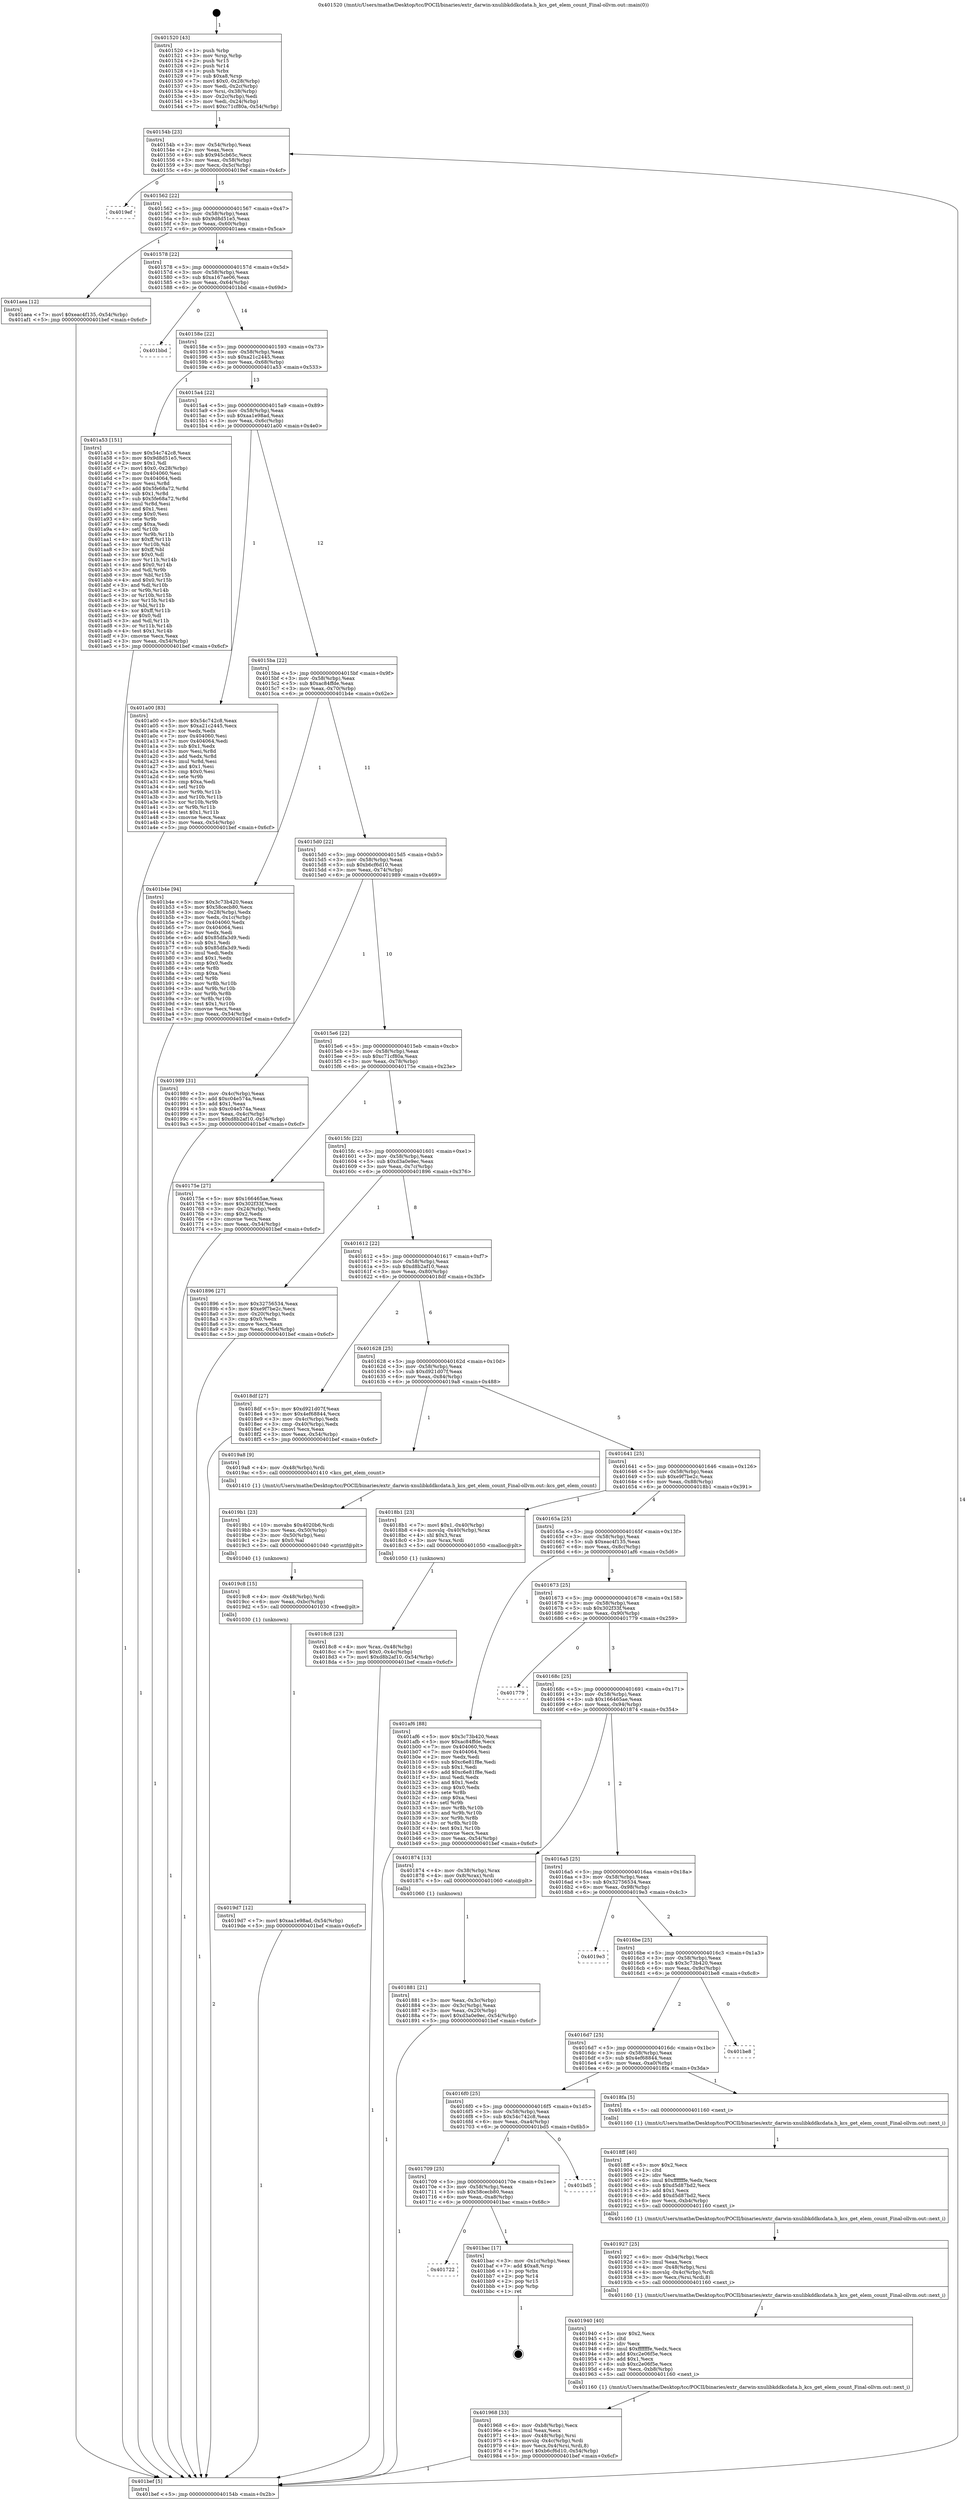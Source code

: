 digraph "0x401520" {
  label = "0x401520 (/mnt/c/Users/mathe/Desktop/tcc/POCII/binaries/extr_darwin-xnulibkddkcdata.h_kcs_get_elem_count_Final-ollvm.out::main(0))"
  labelloc = "t"
  node[shape=record]

  Entry [label="",width=0.3,height=0.3,shape=circle,fillcolor=black,style=filled]
  "0x40154b" [label="{
     0x40154b [23]\l
     | [instrs]\l
     &nbsp;&nbsp;0x40154b \<+3\>: mov -0x54(%rbp),%eax\l
     &nbsp;&nbsp;0x40154e \<+2\>: mov %eax,%ecx\l
     &nbsp;&nbsp;0x401550 \<+6\>: sub $0x945cb65c,%ecx\l
     &nbsp;&nbsp;0x401556 \<+3\>: mov %eax,-0x58(%rbp)\l
     &nbsp;&nbsp;0x401559 \<+3\>: mov %ecx,-0x5c(%rbp)\l
     &nbsp;&nbsp;0x40155c \<+6\>: je 00000000004019ef \<main+0x4cf\>\l
  }"]
  "0x4019ef" [label="{
     0x4019ef\l
  }", style=dashed]
  "0x401562" [label="{
     0x401562 [22]\l
     | [instrs]\l
     &nbsp;&nbsp;0x401562 \<+5\>: jmp 0000000000401567 \<main+0x47\>\l
     &nbsp;&nbsp;0x401567 \<+3\>: mov -0x58(%rbp),%eax\l
     &nbsp;&nbsp;0x40156a \<+5\>: sub $0x9d8d51e5,%eax\l
     &nbsp;&nbsp;0x40156f \<+3\>: mov %eax,-0x60(%rbp)\l
     &nbsp;&nbsp;0x401572 \<+6\>: je 0000000000401aea \<main+0x5ca\>\l
  }"]
  Exit [label="",width=0.3,height=0.3,shape=circle,fillcolor=black,style=filled,peripheries=2]
  "0x401aea" [label="{
     0x401aea [12]\l
     | [instrs]\l
     &nbsp;&nbsp;0x401aea \<+7\>: movl $0xeac4f135,-0x54(%rbp)\l
     &nbsp;&nbsp;0x401af1 \<+5\>: jmp 0000000000401bef \<main+0x6cf\>\l
  }"]
  "0x401578" [label="{
     0x401578 [22]\l
     | [instrs]\l
     &nbsp;&nbsp;0x401578 \<+5\>: jmp 000000000040157d \<main+0x5d\>\l
     &nbsp;&nbsp;0x40157d \<+3\>: mov -0x58(%rbp),%eax\l
     &nbsp;&nbsp;0x401580 \<+5\>: sub $0xa167ae06,%eax\l
     &nbsp;&nbsp;0x401585 \<+3\>: mov %eax,-0x64(%rbp)\l
     &nbsp;&nbsp;0x401588 \<+6\>: je 0000000000401bbd \<main+0x69d\>\l
  }"]
  "0x401722" [label="{
     0x401722\l
  }", style=dashed]
  "0x401bbd" [label="{
     0x401bbd\l
  }", style=dashed]
  "0x40158e" [label="{
     0x40158e [22]\l
     | [instrs]\l
     &nbsp;&nbsp;0x40158e \<+5\>: jmp 0000000000401593 \<main+0x73\>\l
     &nbsp;&nbsp;0x401593 \<+3\>: mov -0x58(%rbp),%eax\l
     &nbsp;&nbsp;0x401596 \<+5\>: sub $0xa21c2445,%eax\l
     &nbsp;&nbsp;0x40159b \<+3\>: mov %eax,-0x68(%rbp)\l
     &nbsp;&nbsp;0x40159e \<+6\>: je 0000000000401a53 \<main+0x533\>\l
  }"]
  "0x401bac" [label="{
     0x401bac [17]\l
     | [instrs]\l
     &nbsp;&nbsp;0x401bac \<+3\>: mov -0x1c(%rbp),%eax\l
     &nbsp;&nbsp;0x401baf \<+7\>: add $0xa8,%rsp\l
     &nbsp;&nbsp;0x401bb6 \<+1\>: pop %rbx\l
     &nbsp;&nbsp;0x401bb7 \<+2\>: pop %r14\l
     &nbsp;&nbsp;0x401bb9 \<+2\>: pop %r15\l
     &nbsp;&nbsp;0x401bbb \<+1\>: pop %rbp\l
     &nbsp;&nbsp;0x401bbc \<+1\>: ret\l
  }"]
  "0x401a53" [label="{
     0x401a53 [151]\l
     | [instrs]\l
     &nbsp;&nbsp;0x401a53 \<+5\>: mov $0x54c742c8,%eax\l
     &nbsp;&nbsp;0x401a58 \<+5\>: mov $0x9d8d51e5,%ecx\l
     &nbsp;&nbsp;0x401a5d \<+2\>: mov $0x1,%dl\l
     &nbsp;&nbsp;0x401a5f \<+7\>: movl $0x0,-0x28(%rbp)\l
     &nbsp;&nbsp;0x401a66 \<+7\>: mov 0x404060,%esi\l
     &nbsp;&nbsp;0x401a6d \<+7\>: mov 0x404064,%edi\l
     &nbsp;&nbsp;0x401a74 \<+3\>: mov %esi,%r8d\l
     &nbsp;&nbsp;0x401a77 \<+7\>: add $0x5fe68a72,%r8d\l
     &nbsp;&nbsp;0x401a7e \<+4\>: sub $0x1,%r8d\l
     &nbsp;&nbsp;0x401a82 \<+7\>: sub $0x5fe68a72,%r8d\l
     &nbsp;&nbsp;0x401a89 \<+4\>: imul %r8d,%esi\l
     &nbsp;&nbsp;0x401a8d \<+3\>: and $0x1,%esi\l
     &nbsp;&nbsp;0x401a90 \<+3\>: cmp $0x0,%esi\l
     &nbsp;&nbsp;0x401a93 \<+4\>: sete %r9b\l
     &nbsp;&nbsp;0x401a97 \<+3\>: cmp $0xa,%edi\l
     &nbsp;&nbsp;0x401a9a \<+4\>: setl %r10b\l
     &nbsp;&nbsp;0x401a9e \<+3\>: mov %r9b,%r11b\l
     &nbsp;&nbsp;0x401aa1 \<+4\>: xor $0xff,%r11b\l
     &nbsp;&nbsp;0x401aa5 \<+3\>: mov %r10b,%bl\l
     &nbsp;&nbsp;0x401aa8 \<+3\>: xor $0xff,%bl\l
     &nbsp;&nbsp;0x401aab \<+3\>: xor $0x0,%dl\l
     &nbsp;&nbsp;0x401aae \<+3\>: mov %r11b,%r14b\l
     &nbsp;&nbsp;0x401ab1 \<+4\>: and $0x0,%r14b\l
     &nbsp;&nbsp;0x401ab5 \<+3\>: and %dl,%r9b\l
     &nbsp;&nbsp;0x401ab8 \<+3\>: mov %bl,%r15b\l
     &nbsp;&nbsp;0x401abb \<+4\>: and $0x0,%r15b\l
     &nbsp;&nbsp;0x401abf \<+3\>: and %dl,%r10b\l
     &nbsp;&nbsp;0x401ac2 \<+3\>: or %r9b,%r14b\l
     &nbsp;&nbsp;0x401ac5 \<+3\>: or %r10b,%r15b\l
     &nbsp;&nbsp;0x401ac8 \<+3\>: xor %r15b,%r14b\l
     &nbsp;&nbsp;0x401acb \<+3\>: or %bl,%r11b\l
     &nbsp;&nbsp;0x401ace \<+4\>: xor $0xff,%r11b\l
     &nbsp;&nbsp;0x401ad2 \<+3\>: or $0x0,%dl\l
     &nbsp;&nbsp;0x401ad5 \<+3\>: and %dl,%r11b\l
     &nbsp;&nbsp;0x401ad8 \<+3\>: or %r11b,%r14b\l
     &nbsp;&nbsp;0x401adb \<+4\>: test $0x1,%r14b\l
     &nbsp;&nbsp;0x401adf \<+3\>: cmovne %ecx,%eax\l
     &nbsp;&nbsp;0x401ae2 \<+3\>: mov %eax,-0x54(%rbp)\l
     &nbsp;&nbsp;0x401ae5 \<+5\>: jmp 0000000000401bef \<main+0x6cf\>\l
  }"]
  "0x4015a4" [label="{
     0x4015a4 [22]\l
     | [instrs]\l
     &nbsp;&nbsp;0x4015a4 \<+5\>: jmp 00000000004015a9 \<main+0x89\>\l
     &nbsp;&nbsp;0x4015a9 \<+3\>: mov -0x58(%rbp),%eax\l
     &nbsp;&nbsp;0x4015ac \<+5\>: sub $0xaa1e98ad,%eax\l
     &nbsp;&nbsp;0x4015b1 \<+3\>: mov %eax,-0x6c(%rbp)\l
     &nbsp;&nbsp;0x4015b4 \<+6\>: je 0000000000401a00 \<main+0x4e0\>\l
  }"]
  "0x401709" [label="{
     0x401709 [25]\l
     | [instrs]\l
     &nbsp;&nbsp;0x401709 \<+5\>: jmp 000000000040170e \<main+0x1ee\>\l
     &nbsp;&nbsp;0x40170e \<+3\>: mov -0x58(%rbp),%eax\l
     &nbsp;&nbsp;0x401711 \<+5\>: sub $0x58cecb80,%eax\l
     &nbsp;&nbsp;0x401716 \<+6\>: mov %eax,-0xa8(%rbp)\l
     &nbsp;&nbsp;0x40171c \<+6\>: je 0000000000401bac \<main+0x68c\>\l
  }"]
  "0x401a00" [label="{
     0x401a00 [83]\l
     | [instrs]\l
     &nbsp;&nbsp;0x401a00 \<+5\>: mov $0x54c742c8,%eax\l
     &nbsp;&nbsp;0x401a05 \<+5\>: mov $0xa21c2445,%ecx\l
     &nbsp;&nbsp;0x401a0a \<+2\>: xor %edx,%edx\l
     &nbsp;&nbsp;0x401a0c \<+7\>: mov 0x404060,%esi\l
     &nbsp;&nbsp;0x401a13 \<+7\>: mov 0x404064,%edi\l
     &nbsp;&nbsp;0x401a1a \<+3\>: sub $0x1,%edx\l
     &nbsp;&nbsp;0x401a1d \<+3\>: mov %esi,%r8d\l
     &nbsp;&nbsp;0x401a20 \<+3\>: add %edx,%r8d\l
     &nbsp;&nbsp;0x401a23 \<+4\>: imul %r8d,%esi\l
     &nbsp;&nbsp;0x401a27 \<+3\>: and $0x1,%esi\l
     &nbsp;&nbsp;0x401a2a \<+3\>: cmp $0x0,%esi\l
     &nbsp;&nbsp;0x401a2d \<+4\>: sete %r9b\l
     &nbsp;&nbsp;0x401a31 \<+3\>: cmp $0xa,%edi\l
     &nbsp;&nbsp;0x401a34 \<+4\>: setl %r10b\l
     &nbsp;&nbsp;0x401a38 \<+3\>: mov %r9b,%r11b\l
     &nbsp;&nbsp;0x401a3b \<+3\>: and %r10b,%r11b\l
     &nbsp;&nbsp;0x401a3e \<+3\>: xor %r10b,%r9b\l
     &nbsp;&nbsp;0x401a41 \<+3\>: or %r9b,%r11b\l
     &nbsp;&nbsp;0x401a44 \<+4\>: test $0x1,%r11b\l
     &nbsp;&nbsp;0x401a48 \<+3\>: cmovne %ecx,%eax\l
     &nbsp;&nbsp;0x401a4b \<+3\>: mov %eax,-0x54(%rbp)\l
     &nbsp;&nbsp;0x401a4e \<+5\>: jmp 0000000000401bef \<main+0x6cf\>\l
  }"]
  "0x4015ba" [label="{
     0x4015ba [22]\l
     | [instrs]\l
     &nbsp;&nbsp;0x4015ba \<+5\>: jmp 00000000004015bf \<main+0x9f\>\l
     &nbsp;&nbsp;0x4015bf \<+3\>: mov -0x58(%rbp),%eax\l
     &nbsp;&nbsp;0x4015c2 \<+5\>: sub $0xac84ffde,%eax\l
     &nbsp;&nbsp;0x4015c7 \<+3\>: mov %eax,-0x70(%rbp)\l
     &nbsp;&nbsp;0x4015ca \<+6\>: je 0000000000401b4e \<main+0x62e\>\l
  }"]
  "0x401bd5" [label="{
     0x401bd5\l
  }", style=dashed]
  "0x401b4e" [label="{
     0x401b4e [94]\l
     | [instrs]\l
     &nbsp;&nbsp;0x401b4e \<+5\>: mov $0x3c73b420,%eax\l
     &nbsp;&nbsp;0x401b53 \<+5\>: mov $0x58cecb80,%ecx\l
     &nbsp;&nbsp;0x401b58 \<+3\>: mov -0x28(%rbp),%edx\l
     &nbsp;&nbsp;0x401b5b \<+3\>: mov %edx,-0x1c(%rbp)\l
     &nbsp;&nbsp;0x401b5e \<+7\>: mov 0x404060,%edx\l
     &nbsp;&nbsp;0x401b65 \<+7\>: mov 0x404064,%esi\l
     &nbsp;&nbsp;0x401b6c \<+2\>: mov %edx,%edi\l
     &nbsp;&nbsp;0x401b6e \<+6\>: add $0x85dfa3d9,%edi\l
     &nbsp;&nbsp;0x401b74 \<+3\>: sub $0x1,%edi\l
     &nbsp;&nbsp;0x401b77 \<+6\>: sub $0x85dfa3d9,%edi\l
     &nbsp;&nbsp;0x401b7d \<+3\>: imul %edi,%edx\l
     &nbsp;&nbsp;0x401b80 \<+3\>: and $0x1,%edx\l
     &nbsp;&nbsp;0x401b83 \<+3\>: cmp $0x0,%edx\l
     &nbsp;&nbsp;0x401b86 \<+4\>: sete %r8b\l
     &nbsp;&nbsp;0x401b8a \<+3\>: cmp $0xa,%esi\l
     &nbsp;&nbsp;0x401b8d \<+4\>: setl %r9b\l
     &nbsp;&nbsp;0x401b91 \<+3\>: mov %r8b,%r10b\l
     &nbsp;&nbsp;0x401b94 \<+3\>: and %r9b,%r10b\l
     &nbsp;&nbsp;0x401b97 \<+3\>: xor %r9b,%r8b\l
     &nbsp;&nbsp;0x401b9a \<+3\>: or %r8b,%r10b\l
     &nbsp;&nbsp;0x401b9d \<+4\>: test $0x1,%r10b\l
     &nbsp;&nbsp;0x401ba1 \<+3\>: cmovne %ecx,%eax\l
     &nbsp;&nbsp;0x401ba4 \<+3\>: mov %eax,-0x54(%rbp)\l
     &nbsp;&nbsp;0x401ba7 \<+5\>: jmp 0000000000401bef \<main+0x6cf\>\l
  }"]
  "0x4015d0" [label="{
     0x4015d0 [22]\l
     | [instrs]\l
     &nbsp;&nbsp;0x4015d0 \<+5\>: jmp 00000000004015d5 \<main+0xb5\>\l
     &nbsp;&nbsp;0x4015d5 \<+3\>: mov -0x58(%rbp),%eax\l
     &nbsp;&nbsp;0x4015d8 \<+5\>: sub $0xb6cf6d10,%eax\l
     &nbsp;&nbsp;0x4015dd \<+3\>: mov %eax,-0x74(%rbp)\l
     &nbsp;&nbsp;0x4015e0 \<+6\>: je 0000000000401989 \<main+0x469\>\l
  }"]
  "0x4019d7" [label="{
     0x4019d7 [12]\l
     | [instrs]\l
     &nbsp;&nbsp;0x4019d7 \<+7\>: movl $0xaa1e98ad,-0x54(%rbp)\l
     &nbsp;&nbsp;0x4019de \<+5\>: jmp 0000000000401bef \<main+0x6cf\>\l
  }"]
  "0x401989" [label="{
     0x401989 [31]\l
     | [instrs]\l
     &nbsp;&nbsp;0x401989 \<+3\>: mov -0x4c(%rbp),%eax\l
     &nbsp;&nbsp;0x40198c \<+5\>: add $0xc04e574a,%eax\l
     &nbsp;&nbsp;0x401991 \<+3\>: add $0x1,%eax\l
     &nbsp;&nbsp;0x401994 \<+5\>: sub $0xc04e574a,%eax\l
     &nbsp;&nbsp;0x401999 \<+3\>: mov %eax,-0x4c(%rbp)\l
     &nbsp;&nbsp;0x40199c \<+7\>: movl $0xd8b2af10,-0x54(%rbp)\l
     &nbsp;&nbsp;0x4019a3 \<+5\>: jmp 0000000000401bef \<main+0x6cf\>\l
  }"]
  "0x4015e6" [label="{
     0x4015e6 [22]\l
     | [instrs]\l
     &nbsp;&nbsp;0x4015e6 \<+5\>: jmp 00000000004015eb \<main+0xcb\>\l
     &nbsp;&nbsp;0x4015eb \<+3\>: mov -0x58(%rbp),%eax\l
     &nbsp;&nbsp;0x4015ee \<+5\>: sub $0xc71cf80a,%eax\l
     &nbsp;&nbsp;0x4015f3 \<+3\>: mov %eax,-0x78(%rbp)\l
     &nbsp;&nbsp;0x4015f6 \<+6\>: je 000000000040175e \<main+0x23e\>\l
  }"]
  "0x4019c8" [label="{
     0x4019c8 [15]\l
     | [instrs]\l
     &nbsp;&nbsp;0x4019c8 \<+4\>: mov -0x48(%rbp),%rdi\l
     &nbsp;&nbsp;0x4019cc \<+6\>: mov %eax,-0xbc(%rbp)\l
     &nbsp;&nbsp;0x4019d2 \<+5\>: call 0000000000401030 \<free@plt\>\l
     | [calls]\l
     &nbsp;&nbsp;0x401030 \{1\} (unknown)\l
  }"]
  "0x40175e" [label="{
     0x40175e [27]\l
     | [instrs]\l
     &nbsp;&nbsp;0x40175e \<+5\>: mov $0x166465ae,%eax\l
     &nbsp;&nbsp;0x401763 \<+5\>: mov $0x302f33f,%ecx\l
     &nbsp;&nbsp;0x401768 \<+3\>: mov -0x24(%rbp),%edx\l
     &nbsp;&nbsp;0x40176b \<+3\>: cmp $0x2,%edx\l
     &nbsp;&nbsp;0x40176e \<+3\>: cmovne %ecx,%eax\l
     &nbsp;&nbsp;0x401771 \<+3\>: mov %eax,-0x54(%rbp)\l
     &nbsp;&nbsp;0x401774 \<+5\>: jmp 0000000000401bef \<main+0x6cf\>\l
  }"]
  "0x4015fc" [label="{
     0x4015fc [22]\l
     | [instrs]\l
     &nbsp;&nbsp;0x4015fc \<+5\>: jmp 0000000000401601 \<main+0xe1\>\l
     &nbsp;&nbsp;0x401601 \<+3\>: mov -0x58(%rbp),%eax\l
     &nbsp;&nbsp;0x401604 \<+5\>: sub $0xd3a0e9ec,%eax\l
     &nbsp;&nbsp;0x401609 \<+3\>: mov %eax,-0x7c(%rbp)\l
     &nbsp;&nbsp;0x40160c \<+6\>: je 0000000000401896 \<main+0x376\>\l
  }"]
  "0x401bef" [label="{
     0x401bef [5]\l
     | [instrs]\l
     &nbsp;&nbsp;0x401bef \<+5\>: jmp 000000000040154b \<main+0x2b\>\l
  }"]
  "0x401520" [label="{
     0x401520 [43]\l
     | [instrs]\l
     &nbsp;&nbsp;0x401520 \<+1\>: push %rbp\l
     &nbsp;&nbsp;0x401521 \<+3\>: mov %rsp,%rbp\l
     &nbsp;&nbsp;0x401524 \<+2\>: push %r15\l
     &nbsp;&nbsp;0x401526 \<+2\>: push %r14\l
     &nbsp;&nbsp;0x401528 \<+1\>: push %rbx\l
     &nbsp;&nbsp;0x401529 \<+7\>: sub $0xa8,%rsp\l
     &nbsp;&nbsp;0x401530 \<+7\>: movl $0x0,-0x28(%rbp)\l
     &nbsp;&nbsp;0x401537 \<+3\>: mov %edi,-0x2c(%rbp)\l
     &nbsp;&nbsp;0x40153a \<+4\>: mov %rsi,-0x38(%rbp)\l
     &nbsp;&nbsp;0x40153e \<+3\>: mov -0x2c(%rbp),%edi\l
     &nbsp;&nbsp;0x401541 \<+3\>: mov %edi,-0x24(%rbp)\l
     &nbsp;&nbsp;0x401544 \<+7\>: movl $0xc71cf80a,-0x54(%rbp)\l
  }"]
  "0x4019b1" [label="{
     0x4019b1 [23]\l
     | [instrs]\l
     &nbsp;&nbsp;0x4019b1 \<+10\>: movabs $0x4020b6,%rdi\l
     &nbsp;&nbsp;0x4019bb \<+3\>: mov %eax,-0x50(%rbp)\l
     &nbsp;&nbsp;0x4019be \<+3\>: mov -0x50(%rbp),%esi\l
     &nbsp;&nbsp;0x4019c1 \<+2\>: mov $0x0,%al\l
     &nbsp;&nbsp;0x4019c3 \<+5\>: call 0000000000401040 \<printf@plt\>\l
     | [calls]\l
     &nbsp;&nbsp;0x401040 \{1\} (unknown)\l
  }"]
  "0x401896" [label="{
     0x401896 [27]\l
     | [instrs]\l
     &nbsp;&nbsp;0x401896 \<+5\>: mov $0x32756534,%eax\l
     &nbsp;&nbsp;0x40189b \<+5\>: mov $0xe9f7be2c,%ecx\l
     &nbsp;&nbsp;0x4018a0 \<+3\>: mov -0x20(%rbp),%edx\l
     &nbsp;&nbsp;0x4018a3 \<+3\>: cmp $0x0,%edx\l
     &nbsp;&nbsp;0x4018a6 \<+3\>: cmove %ecx,%eax\l
     &nbsp;&nbsp;0x4018a9 \<+3\>: mov %eax,-0x54(%rbp)\l
     &nbsp;&nbsp;0x4018ac \<+5\>: jmp 0000000000401bef \<main+0x6cf\>\l
  }"]
  "0x401612" [label="{
     0x401612 [22]\l
     | [instrs]\l
     &nbsp;&nbsp;0x401612 \<+5\>: jmp 0000000000401617 \<main+0xf7\>\l
     &nbsp;&nbsp;0x401617 \<+3\>: mov -0x58(%rbp),%eax\l
     &nbsp;&nbsp;0x40161a \<+5\>: sub $0xd8b2af10,%eax\l
     &nbsp;&nbsp;0x40161f \<+3\>: mov %eax,-0x80(%rbp)\l
     &nbsp;&nbsp;0x401622 \<+6\>: je 00000000004018df \<main+0x3bf\>\l
  }"]
  "0x401968" [label="{
     0x401968 [33]\l
     | [instrs]\l
     &nbsp;&nbsp;0x401968 \<+6\>: mov -0xb8(%rbp),%ecx\l
     &nbsp;&nbsp;0x40196e \<+3\>: imul %eax,%ecx\l
     &nbsp;&nbsp;0x401971 \<+4\>: mov -0x48(%rbp),%rsi\l
     &nbsp;&nbsp;0x401975 \<+4\>: movslq -0x4c(%rbp),%rdi\l
     &nbsp;&nbsp;0x401979 \<+4\>: mov %ecx,0x4(%rsi,%rdi,8)\l
     &nbsp;&nbsp;0x40197d \<+7\>: movl $0xb6cf6d10,-0x54(%rbp)\l
     &nbsp;&nbsp;0x401984 \<+5\>: jmp 0000000000401bef \<main+0x6cf\>\l
  }"]
  "0x4018df" [label="{
     0x4018df [27]\l
     | [instrs]\l
     &nbsp;&nbsp;0x4018df \<+5\>: mov $0xd921d07f,%eax\l
     &nbsp;&nbsp;0x4018e4 \<+5\>: mov $0x4ef68844,%ecx\l
     &nbsp;&nbsp;0x4018e9 \<+3\>: mov -0x4c(%rbp),%edx\l
     &nbsp;&nbsp;0x4018ec \<+3\>: cmp -0x40(%rbp),%edx\l
     &nbsp;&nbsp;0x4018ef \<+3\>: cmovl %ecx,%eax\l
     &nbsp;&nbsp;0x4018f2 \<+3\>: mov %eax,-0x54(%rbp)\l
     &nbsp;&nbsp;0x4018f5 \<+5\>: jmp 0000000000401bef \<main+0x6cf\>\l
  }"]
  "0x401628" [label="{
     0x401628 [25]\l
     | [instrs]\l
     &nbsp;&nbsp;0x401628 \<+5\>: jmp 000000000040162d \<main+0x10d\>\l
     &nbsp;&nbsp;0x40162d \<+3\>: mov -0x58(%rbp),%eax\l
     &nbsp;&nbsp;0x401630 \<+5\>: sub $0xd921d07f,%eax\l
     &nbsp;&nbsp;0x401635 \<+6\>: mov %eax,-0x84(%rbp)\l
     &nbsp;&nbsp;0x40163b \<+6\>: je 00000000004019a8 \<main+0x488\>\l
  }"]
  "0x401940" [label="{
     0x401940 [40]\l
     | [instrs]\l
     &nbsp;&nbsp;0x401940 \<+5\>: mov $0x2,%ecx\l
     &nbsp;&nbsp;0x401945 \<+1\>: cltd\l
     &nbsp;&nbsp;0x401946 \<+2\>: idiv %ecx\l
     &nbsp;&nbsp;0x401948 \<+6\>: imul $0xfffffffe,%edx,%ecx\l
     &nbsp;&nbsp;0x40194e \<+6\>: add $0xc2e06f5e,%ecx\l
     &nbsp;&nbsp;0x401954 \<+3\>: add $0x1,%ecx\l
     &nbsp;&nbsp;0x401957 \<+6\>: sub $0xc2e06f5e,%ecx\l
     &nbsp;&nbsp;0x40195d \<+6\>: mov %ecx,-0xb8(%rbp)\l
     &nbsp;&nbsp;0x401963 \<+5\>: call 0000000000401160 \<next_i\>\l
     | [calls]\l
     &nbsp;&nbsp;0x401160 \{1\} (/mnt/c/Users/mathe/Desktop/tcc/POCII/binaries/extr_darwin-xnulibkddkcdata.h_kcs_get_elem_count_Final-ollvm.out::next_i)\l
  }"]
  "0x4019a8" [label="{
     0x4019a8 [9]\l
     | [instrs]\l
     &nbsp;&nbsp;0x4019a8 \<+4\>: mov -0x48(%rbp),%rdi\l
     &nbsp;&nbsp;0x4019ac \<+5\>: call 0000000000401410 \<kcs_get_elem_count\>\l
     | [calls]\l
     &nbsp;&nbsp;0x401410 \{1\} (/mnt/c/Users/mathe/Desktop/tcc/POCII/binaries/extr_darwin-xnulibkddkcdata.h_kcs_get_elem_count_Final-ollvm.out::kcs_get_elem_count)\l
  }"]
  "0x401641" [label="{
     0x401641 [25]\l
     | [instrs]\l
     &nbsp;&nbsp;0x401641 \<+5\>: jmp 0000000000401646 \<main+0x126\>\l
     &nbsp;&nbsp;0x401646 \<+3\>: mov -0x58(%rbp),%eax\l
     &nbsp;&nbsp;0x401649 \<+5\>: sub $0xe9f7be2c,%eax\l
     &nbsp;&nbsp;0x40164e \<+6\>: mov %eax,-0x88(%rbp)\l
     &nbsp;&nbsp;0x401654 \<+6\>: je 00000000004018b1 \<main+0x391\>\l
  }"]
  "0x401927" [label="{
     0x401927 [25]\l
     | [instrs]\l
     &nbsp;&nbsp;0x401927 \<+6\>: mov -0xb4(%rbp),%ecx\l
     &nbsp;&nbsp;0x40192d \<+3\>: imul %eax,%ecx\l
     &nbsp;&nbsp;0x401930 \<+4\>: mov -0x48(%rbp),%rsi\l
     &nbsp;&nbsp;0x401934 \<+4\>: movslq -0x4c(%rbp),%rdi\l
     &nbsp;&nbsp;0x401938 \<+3\>: mov %ecx,(%rsi,%rdi,8)\l
     &nbsp;&nbsp;0x40193b \<+5\>: call 0000000000401160 \<next_i\>\l
     | [calls]\l
     &nbsp;&nbsp;0x401160 \{1\} (/mnt/c/Users/mathe/Desktop/tcc/POCII/binaries/extr_darwin-xnulibkddkcdata.h_kcs_get_elem_count_Final-ollvm.out::next_i)\l
  }"]
  "0x4018b1" [label="{
     0x4018b1 [23]\l
     | [instrs]\l
     &nbsp;&nbsp;0x4018b1 \<+7\>: movl $0x1,-0x40(%rbp)\l
     &nbsp;&nbsp;0x4018b8 \<+4\>: movslq -0x40(%rbp),%rax\l
     &nbsp;&nbsp;0x4018bc \<+4\>: shl $0x3,%rax\l
     &nbsp;&nbsp;0x4018c0 \<+3\>: mov %rax,%rdi\l
     &nbsp;&nbsp;0x4018c3 \<+5\>: call 0000000000401050 \<malloc@plt\>\l
     | [calls]\l
     &nbsp;&nbsp;0x401050 \{1\} (unknown)\l
  }"]
  "0x40165a" [label="{
     0x40165a [25]\l
     | [instrs]\l
     &nbsp;&nbsp;0x40165a \<+5\>: jmp 000000000040165f \<main+0x13f\>\l
     &nbsp;&nbsp;0x40165f \<+3\>: mov -0x58(%rbp),%eax\l
     &nbsp;&nbsp;0x401662 \<+5\>: sub $0xeac4f135,%eax\l
     &nbsp;&nbsp;0x401667 \<+6\>: mov %eax,-0x8c(%rbp)\l
     &nbsp;&nbsp;0x40166d \<+6\>: je 0000000000401af6 \<main+0x5d6\>\l
  }"]
  "0x4018ff" [label="{
     0x4018ff [40]\l
     | [instrs]\l
     &nbsp;&nbsp;0x4018ff \<+5\>: mov $0x2,%ecx\l
     &nbsp;&nbsp;0x401904 \<+1\>: cltd\l
     &nbsp;&nbsp;0x401905 \<+2\>: idiv %ecx\l
     &nbsp;&nbsp;0x401907 \<+6\>: imul $0xfffffffe,%edx,%ecx\l
     &nbsp;&nbsp;0x40190d \<+6\>: sub $0xd5d87bd2,%ecx\l
     &nbsp;&nbsp;0x401913 \<+3\>: add $0x1,%ecx\l
     &nbsp;&nbsp;0x401916 \<+6\>: add $0xd5d87bd2,%ecx\l
     &nbsp;&nbsp;0x40191c \<+6\>: mov %ecx,-0xb4(%rbp)\l
     &nbsp;&nbsp;0x401922 \<+5\>: call 0000000000401160 \<next_i\>\l
     | [calls]\l
     &nbsp;&nbsp;0x401160 \{1\} (/mnt/c/Users/mathe/Desktop/tcc/POCII/binaries/extr_darwin-xnulibkddkcdata.h_kcs_get_elem_count_Final-ollvm.out::next_i)\l
  }"]
  "0x401af6" [label="{
     0x401af6 [88]\l
     | [instrs]\l
     &nbsp;&nbsp;0x401af6 \<+5\>: mov $0x3c73b420,%eax\l
     &nbsp;&nbsp;0x401afb \<+5\>: mov $0xac84ffde,%ecx\l
     &nbsp;&nbsp;0x401b00 \<+7\>: mov 0x404060,%edx\l
     &nbsp;&nbsp;0x401b07 \<+7\>: mov 0x404064,%esi\l
     &nbsp;&nbsp;0x401b0e \<+2\>: mov %edx,%edi\l
     &nbsp;&nbsp;0x401b10 \<+6\>: sub $0xc6e81f8e,%edi\l
     &nbsp;&nbsp;0x401b16 \<+3\>: sub $0x1,%edi\l
     &nbsp;&nbsp;0x401b19 \<+6\>: add $0xc6e81f8e,%edi\l
     &nbsp;&nbsp;0x401b1f \<+3\>: imul %edi,%edx\l
     &nbsp;&nbsp;0x401b22 \<+3\>: and $0x1,%edx\l
     &nbsp;&nbsp;0x401b25 \<+3\>: cmp $0x0,%edx\l
     &nbsp;&nbsp;0x401b28 \<+4\>: sete %r8b\l
     &nbsp;&nbsp;0x401b2c \<+3\>: cmp $0xa,%esi\l
     &nbsp;&nbsp;0x401b2f \<+4\>: setl %r9b\l
     &nbsp;&nbsp;0x401b33 \<+3\>: mov %r8b,%r10b\l
     &nbsp;&nbsp;0x401b36 \<+3\>: and %r9b,%r10b\l
     &nbsp;&nbsp;0x401b39 \<+3\>: xor %r9b,%r8b\l
     &nbsp;&nbsp;0x401b3c \<+3\>: or %r8b,%r10b\l
     &nbsp;&nbsp;0x401b3f \<+4\>: test $0x1,%r10b\l
     &nbsp;&nbsp;0x401b43 \<+3\>: cmovne %ecx,%eax\l
     &nbsp;&nbsp;0x401b46 \<+3\>: mov %eax,-0x54(%rbp)\l
     &nbsp;&nbsp;0x401b49 \<+5\>: jmp 0000000000401bef \<main+0x6cf\>\l
  }"]
  "0x401673" [label="{
     0x401673 [25]\l
     | [instrs]\l
     &nbsp;&nbsp;0x401673 \<+5\>: jmp 0000000000401678 \<main+0x158\>\l
     &nbsp;&nbsp;0x401678 \<+3\>: mov -0x58(%rbp),%eax\l
     &nbsp;&nbsp;0x40167b \<+5\>: sub $0x302f33f,%eax\l
     &nbsp;&nbsp;0x401680 \<+6\>: mov %eax,-0x90(%rbp)\l
     &nbsp;&nbsp;0x401686 \<+6\>: je 0000000000401779 \<main+0x259\>\l
  }"]
  "0x4016f0" [label="{
     0x4016f0 [25]\l
     | [instrs]\l
     &nbsp;&nbsp;0x4016f0 \<+5\>: jmp 00000000004016f5 \<main+0x1d5\>\l
     &nbsp;&nbsp;0x4016f5 \<+3\>: mov -0x58(%rbp),%eax\l
     &nbsp;&nbsp;0x4016f8 \<+5\>: sub $0x54c742c8,%eax\l
     &nbsp;&nbsp;0x4016fd \<+6\>: mov %eax,-0xa4(%rbp)\l
     &nbsp;&nbsp;0x401703 \<+6\>: je 0000000000401bd5 \<main+0x6b5\>\l
  }"]
  "0x401779" [label="{
     0x401779\l
  }", style=dashed]
  "0x40168c" [label="{
     0x40168c [25]\l
     | [instrs]\l
     &nbsp;&nbsp;0x40168c \<+5\>: jmp 0000000000401691 \<main+0x171\>\l
     &nbsp;&nbsp;0x401691 \<+3\>: mov -0x58(%rbp),%eax\l
     &nbsp;&nbsp;0x401694 \<+5\>: sub $0x166465ae,%eax\l
     &nbsp;&nbsp;0x401699 \<+6\>: mov %eax,-0x94(%rbp)\l
     &nbsp;&nbsp;0x40169f \<+6\>: je 0000000000401874 \<main+0x354\>\l
  }"]
  "0x4018fa" [label="{
     0x4018fa [5]\l
     | [instrs]\l
     &nbsp;&nbsp;0x4018fa \<+5\>: call 0000000000401160 \<next_i\>\l
     | [calls]\l
     &nbsp;&nbsp;0x401160 \{1\} (/mnt/c/Users/mathe/Desktop/tcc/POCII/binaries/extr_darwin-xnulibkddkcdata.h_kcs_get_elem_count_Final-ollvm.out::next_i)\l
  }"]
  "0x401874" [label="{
     0x401874 [13]\l
     | [instrs]\l
     &nbsp;&nbsp;0x401874 \<+4\>: mov -0x38(%rbp),%rax\l
     &nbsp;&nbsp;0x401878 \<+4\>: mov 0x8(%rax),%rdi\l
     &nbsp;&nbsp;0x40187c \<+5\>: call 0000000000401060 \<atoi@plt\>\l
     | [calls]\l
     &nbsp;&nbsp;0x401060 \{1\} (unknown)\l
  }"]
  "0x4016a5" [label="{
     0x4016a5 [25]\l
     | [instrs]\l
     &nbsp;&nbsp;0x4016a5 \<+5\>: jmp 00000000004016aa \<main+0x18a\>\l
     &nbsp;&nbsp;0x4016aa \<+3\>: mov -0x58(%rbp),%eax\l
     &nbsp;&nbsp;0x4016ad \<+5\>: sub $0x32756534,%eax\l
     &nbsp;&nbsp;0x4016b2 \<+6\>: mov %eax,-0x98(%rbp)\l
     &nbsp;&nbsp;0x4016b8 \<+6\>: je 00000000004019e3 \<main+0x4c3\>\l
  }"]
  "0x401881" [label="{
     0x401881 [21]\l
     | [instrs]\l
     &nbsp;&nbsp;0x401881 \<+3\>: mov %eax,-0x3c(%rbp)\l
     &nbsp;&nbsp;0x401884 \<+3\>: mov -0x3c(%rbp),%eax\l
     &nbsp;&nbsp;0x401887 \<+3\>: mov %eax,-0x20(%rbp)\l
     &nbsp;&nbsp;0x40188a \<+7\>: movl $0xd3a0e9ec,-0x54(%rbp)\l
     &nbsp;&nbsp;0x401891 \<+5\>: jmp 0000000000401bef \<main+0x6cf\>\l
  }"]
  "0x4018c8" [label="{
     0x4018c8 [23]\l
     | [instrs]\l
     &nbsp;&nbsp;0x4018c8 \<+4\>: mov %rax,-0x48(%rbp)\l
     &nbsp;&nbsp;0x4018cc \<+7\>: movl $0x0,-0x4c(%rbp)\l
     &nbsp;&nbsp;0x4018d3 \<+7\>: movl $0xd8b2af10,-0x54(%rbp)\l
     &nbsp;&nbsp;0x4018da \<+5\>: jmp 0000000000401bef \<main+0x6cf\>\l
  }"]
  "0x4016d7" [label="{
     0x4016d7 [25]\l
     | [instrs]\l
     &nbsp;&nbsp;0x4016d7 \<+5\>: jmp 00000000004016dc \<main+0x1bc\>\l
     &nbsp;&nbsp;0x4016dc \<+3\>: mov -0x58(%rbp),%eax\l
     &nbsp;&nbsp;0x4016df \<+5\>: sub $0x4ef68844,%eax\l
     &nbsp;&nbsp;0x4016e4 \<+6\>: mov %eax,-0xa0(%rbp)\l
     &nbsp;&nbsp;0x4016ea \<+6\>: je 00000000004018fa \<main+0x3da\>\l
  }"]
  "0x4019e3" [label="{
     0x4019e3\l
  }", style=dashed]
  "0x4016be" [label="{
     0x4016be [25]\l
     | [instrs]\l
     &nbsp;&nbsp;0x4016be \<+5\>: jmp 00000000004016c3 \<main+0x1a3\>\l
     &nbsp;&nbsp;0x4016c3 \<+3\>: mov -0x58(%rbp),%eax\l
     &nbsp;&nbsp;0x4016c6 \<+5\>: sub $0x3c73b420,%eax\l
     &nbsp;&nbsp;0x4016cb \<+6\>: mov %eax,-0x9c(%rbp)\l
     &nbsp;&nbsp;0x4016d1 \<+6\>: je 0000000000401be8 \<main+0x6c8\>\l
  }"]
  "0x401be8" [label="{
     0x401be8\l
  }", style=dashed]
  Entry -> "0x401520" [label=" 1"]
  "0x40154b" -> "0x4019ef" [label=" 0"]
  "0x40154b" -> "0x401562" [label=" 15"]
  "0x401bac" -> Exit [label=" 1"]
  "0x401562" -> "0x401aea" [label=" 1"]
  "0x401562" -> "0x401578" [label=" 14"]
  "0x401709" -> "0x401722" [label=" 0"]
  "0x401578" -> "0x401bbd" [label=" 0"]
  "0x401578" -> "0x40158e" [label=" 14"]
  "0x401709" -> "0x401bac" [label=" 1"]
  "0x40158e" -> "0x401a53" [label=" 1"]
  "0x40158e" -> "0x4015a4" [label=" 13"]
  "0x4016f0" -> "0x401709" [label=" 1"]
  "0x4015a4" -> "0x401a00" [label=" 1"]
  "0x4015a4" -> "0x4015ba" [label=" 12"]
  "0x4016f0" -> "0x401bd5" [label=" 0"]
  "0x4015ba" -> "0x401b4e" [label=" 1"]
  "0x4015ba" -> "0x4015d0" [label=" 11"]
  "0x401b4e" -> "0x401bef" [label=" 1"]
  "0x4015d0" -> "0x401989" [label=" 1"]
  "0x4015d0" -> "0x4015e6" [label=" 10"]
  "0x401af6" -> "0x401bef" [label=" 1"]
  "0x4015e6" -> "0x40175e" [label=" 1"]
  "0x4015e6" -> "0x4015fc" [label=" 9"]
  "0x40175e" -> "0x401bef" [label=" 1"]
  "0x401520" -> "0x40154b" [label=" 1"]
  "0x401bef" -> "0x40154b" [label=" 14"]
  "0x401aea" -> "0x401bef" [label=" 1"]
  "0x4015fc" -> "0x401896" [label=" 1"]
  "0x4015fc" -> "0x401612" [label=" 8"]
  "0x401a53" -> "0x401bef" [label=" 1"]
  "0x401612" -> "0x4018df" [label=" 2"]
  "0x401612" -> "0x401628" [label=" 6"]
  "0x401a00" -> "0x401bef" [label=" 1"]
  "0x401628" -> "0x4019a8" [label=" 1"]
  "0x401628" -> "0x401641" [label=" 5"]
  "0x4019d7" -> "0x401bef" [label=" 1"]
  "0x401641" -> "0x4018b1" [label=" 1"]
  "0x401641" -> "0x40165a" [label=" 4"]
  "0x4019c8" -> "0x4019d7" [label=" 1"]
  "0x40165a" -> "0x401af6" [label=" 1"]
  "0x40165a" -> "0x401673" [label=" 3"]
  "0x4019b1" -> "0x4019c8" [label=" 1"]
  "0x401673" -> "0x401779" [label=" 0"]
  "0x401673" -> "0x40168c" [label=" 3"]
  "0x4019a8" -> "0x4019b1" [label=" 1"]
  "0x40168c" -> "0x401874" [label=" 1"]
  "0x40168c" -> "0x4016a5" [label=" 2"]
  "0x401874" -> "0x401881" [label=" 1"]
  "0x401881" -> "0x401bef" [label=" 1"]
  "0x401896" -> "0x401bef" [label=" 1"]
  "0x4018b1" -> "0x4018c8" [label=" 1"]
  "0x4018c8" -> "0x401bef" [label=" 1"]
  "0x4018df" -> "0x401bef" [label=" 2"]
  "0x401989" -> "0x401bef" [label=" 1"]
  "0x4016a5" -> "0x4019e3" [label=" 0"]
  "0x4016a5" -> "0x4016be" [label=" 2"]
  "0x401940" -> "0x401968" [label=" 1"]
  "0x4016be" -> "0x401be8" [label=" 0"]
  "0x4016be" -> "0x4016d7" [label=" 2"]
  "0x401968" -> "0x401bef" [label=" 1"]
  "0x4016d7" -> "0x4018fa" [label=" 1"]
  "0x4016d7" -> "0x4016f0" [label=" 1"]
  "0x4018fa" -> "0x4018ff" [label=" 1"]
  "0x4018ff" -> "0x401927" [label=" 1"]
  "0x401927" -> "0x401940" [label=" 1"]
}
